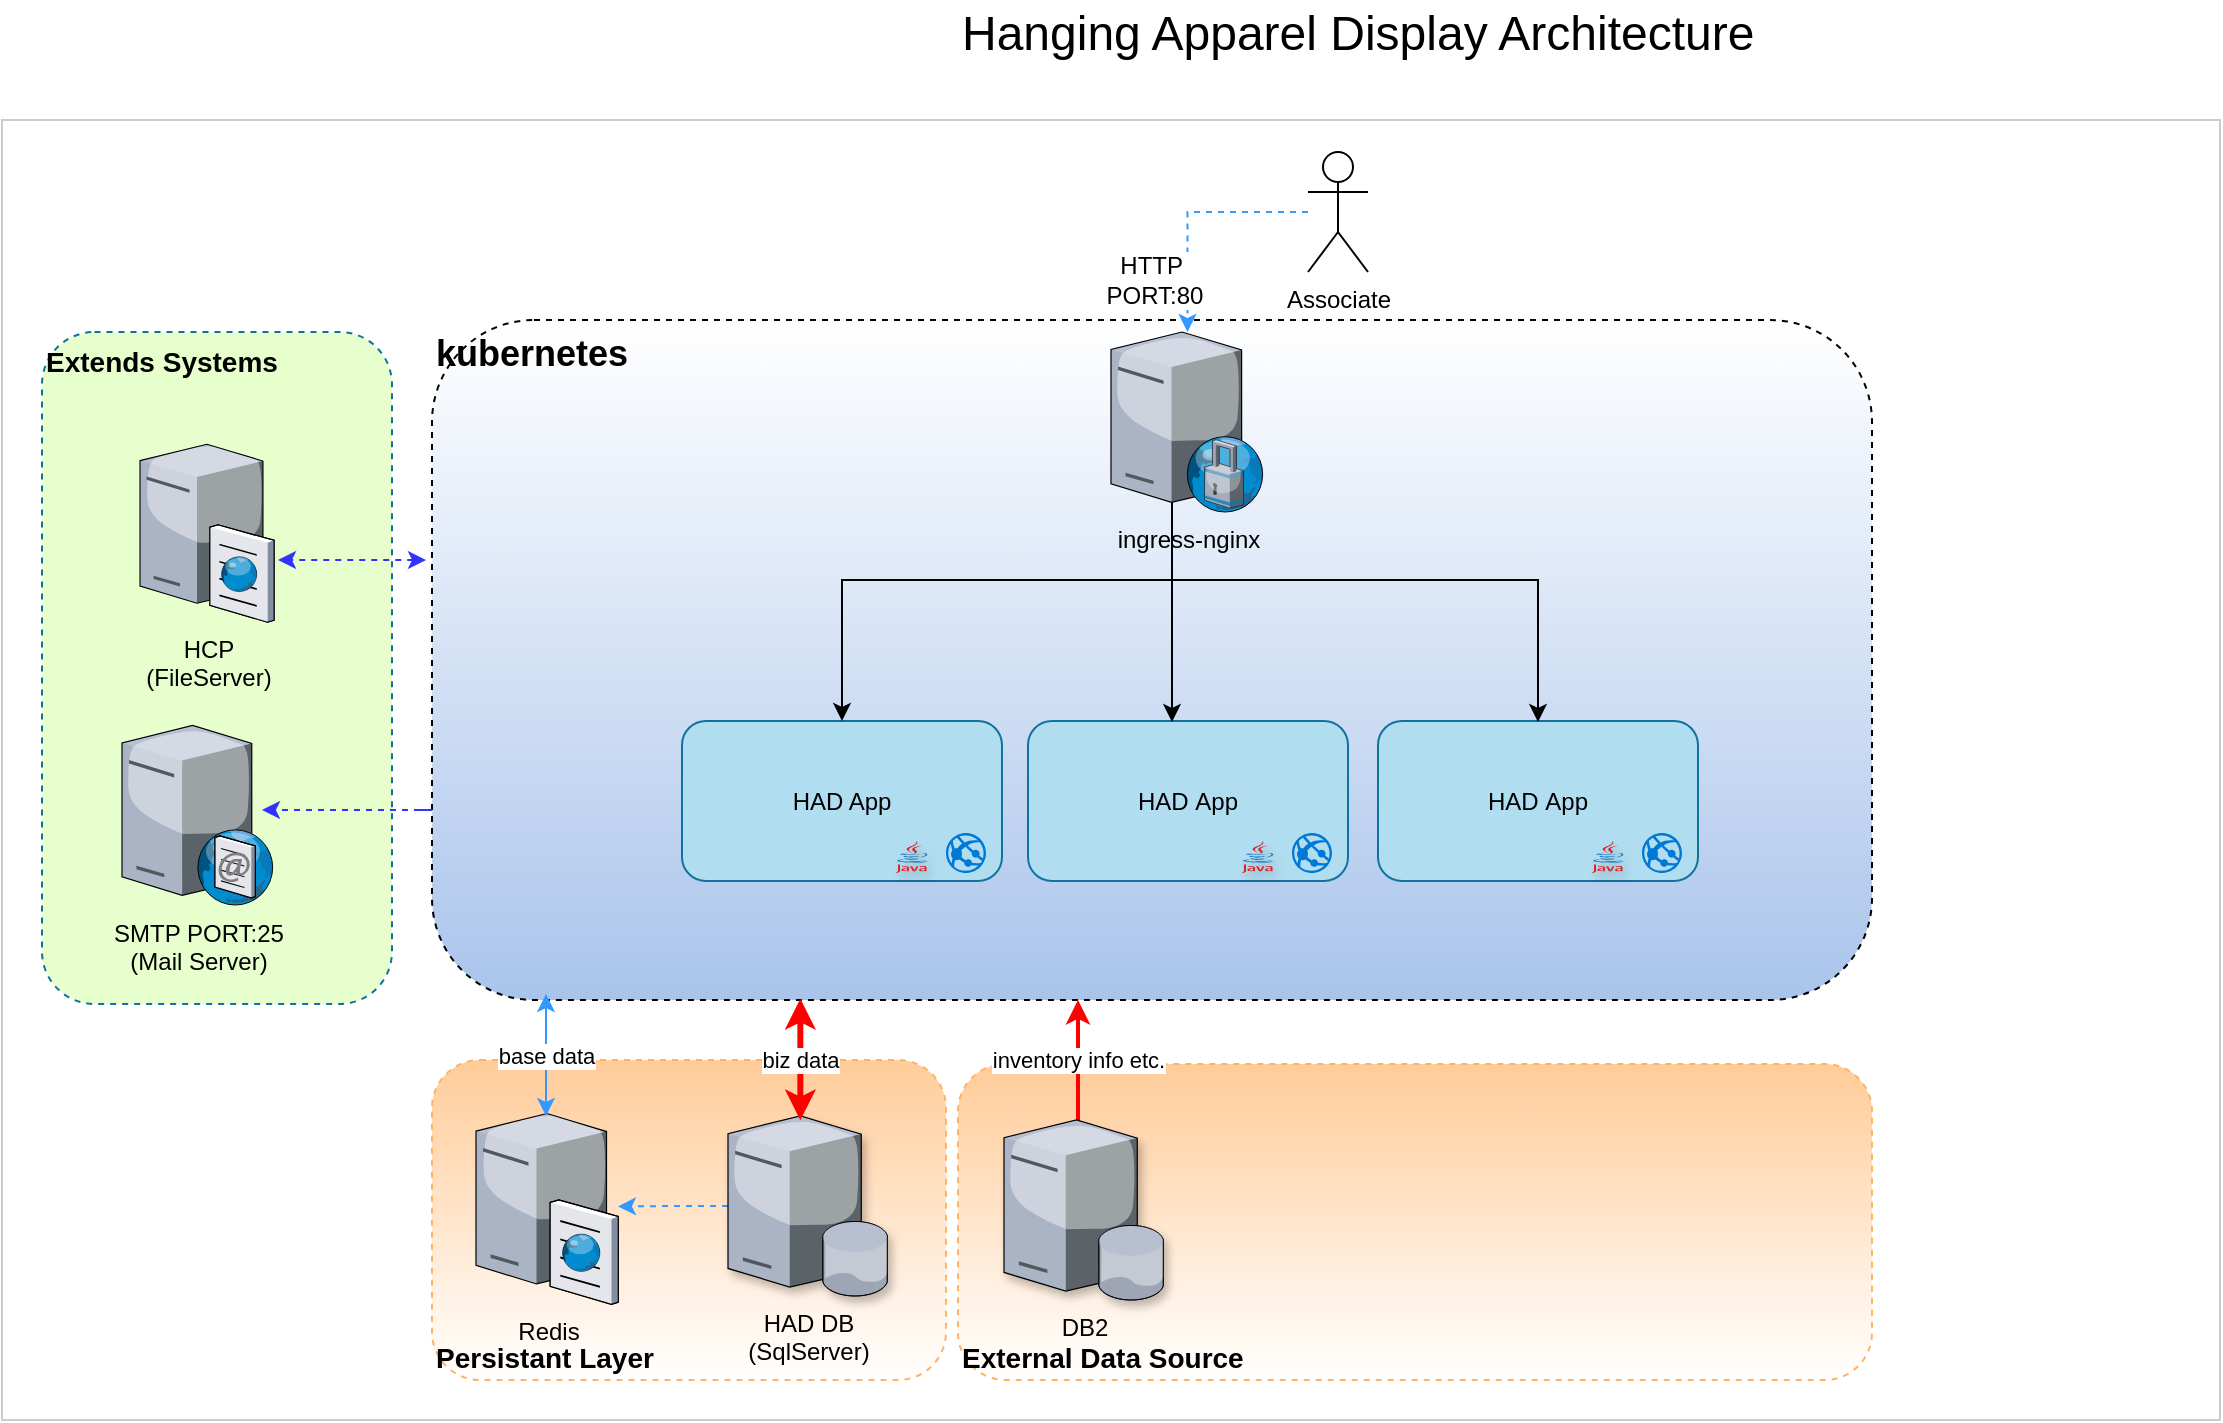 <mxfile version="13.3.9" type="github">
  <diagram id="dVByegJKZWzJp2mYK4US" name="HAD">
    <mxGraphModel dx="868" dy="450" grid="1" gridSize="10" guides="1" tooltips="1" connect="1" arrows="1" fold="1" page="1" pageScale="1" pageWidth="850" pageHeight="1100" math="0" shadow="0">
      <root>
        <mxCell id="0" />
        <mxCell id="1" parent="0" />
        <mxCell id="Fy3H6nG4b3iaLiIqb1eb-45" value="" style="rounded=0;whiteSpace=wrap;html=1;shadow=0;fillColor=none;gradientColor=#A9C4EB;fontSize=24;align=left;perimeterSpacing=3;strokeColor=#000000;opacity=20;" vertex="1" parent="1">
          <mxGeometry x="40" y="250" width="1109" height="650" as="geometry" />
        </mxCell>
        <mxCell id="Fy3H6nG4b3iaLiIqb1eb-46" value="&lt;div style=&quot;text-align: right&quot;&gt;&lt;b&gt;&lt;font style=&quot;font-size: 14px&quot;&gt;External Data Source&lt;/font&gt;&lt;/b&gt;&lt;/div&gt;" style="rounded=1;whiteSpace=wrap;html=1;align=left;strokeColor=#FFB366;fillColor=#FFCC99;shadow=0;fontSize=12;verticalAlign=bottom;dashed=1;gradientColor=#ffffff;" vertex="1" parent="1">
          <mxGeometry x="518" y="722" width="457" height="158" as="geometry" />
        </mxCell>
        <mxCell id="Fy3H6nG4b3iaLiIqb1eb-47" value="&lt;b&gt;&lt;font style=&quot;font-size: 14px&quot;&gt;Extends Systems&lt;/font&gt;&lt;/b&gt;" style="rounded=1;whiteSpace=wrap;html=1;align=left;strokeColor=#10739e;fillColor=#E6FFCC;shadow=0;fontSize=12;verticalAlign=top;dashed=1;" vertex="1" parent="1">
          <mxGeometry x="60" y="356" width="175" height="336" as="geometry" />
        </mxCell>
        <mxCell id="Fy3H6nG4b3iaLiIqb1eb-48" value="&lt;b&gt;&lt;font style=&quot;font-size: 14px&quot;&gt;Persistant Layer&lt;/font&gt;&lt;/b&gt;" style="rounded=1;whiteSpace=wrap;html=1;align=left;strokeColor=#FFB366;fillColor=#FFCC99;shadow=0;fontSize=12;verticalAlign=bottom;dashed=1;gradientColor=#ffffff;" vertex="1" parent="1">
          <mxGeometry x="255" y="720" width="257" height="160" as="geometry" />
        </mxCell>
        <mxCell id="Fy3H6nG4b3iaLiIqb1eb-49" value="&lt;div style=&quot;text-align: center; font-size: 18px;&quot;&gt;&lt;b style=&quot;font-size: 18px;&quot;&gt;kubernetes&lt;/b&gt;&lt;/div&gt;" style="rounded=1;whiteSpace=wrap;html=1;fillColor=#ffffff;gradientColor=#A9C4EB;align=left;verticalAlign=top;dashed=1;fontSize=18;" vertex="1" parent="1">
          <mxGeometry x="255" y="350" width="720" height="340" as="geometry" />
        </mxCell>
        <mxCell id="Fy3H6nG4b3iaLiIqb1eb-50" value="inventory info etc." style="edgeStyle=orthogonalEdgeStyle;rounded=0;orthogonalLoop=1;jettySize=auto;html=1;startArrow=none;startFill=0;endArrow=classic;endFill=1;strokeColor=#FF0000;strokeWidth=2;" edge="1" parent="1">
          <mxGeometry relative="1" as="geometry">
            <mxPoint x="578" y="750" as="sourcePoint" />
            <mxPoint x="578" y="690" as="targetPoint" />
            <Array as="points">
              <mxPoint x="578" y="710" />
              <mxPoint x="578" y="710" />
            </Array>
          </mxGeometry>
        </mxCell>
        <mxCell id="Fy3H6nG4b3iaLiIqb1eb-51" value="&lt;div&gt;DB2&lt;/div&gt;&lt;span id=&quot;transmark&quot; style=&quot;display: none ; width: 0px ; height: 0px&quot;&gt;&lt;/span&gt;&lt;span id=&quot;transmark&quot; style=&quot;display: none ; width: 0px ; height: 0px&quot;&gt;&lt;/span&gt;" style="verticalLabelPosition=bottom;aspect=fixed;html=1;verticalAlign=top;strokeColor=none;align=center;outlineConnect=0;shape=mxgraph.citrix.database_server;fillColor=#FFFFFF;gradientColor=#F3FFF2;shadow=1;" vertex="1" parent="1">
          <mxGeometry x="541" y="750" width="80" height="90" as="geometry" />
        </mxCell>
        <mxCell id="Fy3H6nG4b3iaLiIqb1eb-52" value="" style="group" vertex="1" connectable="0" parent="1">
          <mxGeometry x="380" y="550.5" width="160" height="80" as="geometry" />
        </mxCell>
        <mxCell id="Fy3H6nG4b3iaLiIqb1eb-53" value="&lt;span&gt;HAD App&lt;/span&gt;&lt;span&gt;&lt;br&gt;&lt;/span&gt;" style="rounded=1;whiteSpace=wrap;html=1;align=center;strokeColor=#10739e;fillColor=#b1ddf0;" vertex="1" parent="Fy3H6nG4b3iaLiIqb1eb-52">
          <mxGeometry width="160" height="80" as="geometry" />
        </mxCell>
        <mxCell id="Fy3H6nG4b3iaLiIqb1eb-54" value="" style="shadow=0;dashed=0;html=1;strokeColor=none;fillColor=#0079D6;labelPosition=center;verticalLabelPosition=bottom;verticalAlign=top;align=center;shape=mxgraph.azure.azure_website;" vertex="1" parent="Fy3H6nG4b3iaLiIqb1eb-52">
          <mxGeometry x="132" y="56" width="20" height="20" as="geometry" />
        </mxCell>
        <mxCell id="Fy3H6nG4b3iaLiIqb1eb-55" value="" style="dashed=0;outlineConnect=0;html=1;align=center;labelPosition=center;verticalLabelPosition=bottom;verticalAlign=top;shape=mxgraph.weblogos.java;shadow=1;fillColor=none;gradientColor=#ffffff;" vertex="1" parent="Fy3H6nG4b3iaLiIqb1eb-52">
          <mxGeometry x="107" y="60" width="16" height="16" as="geometry" />
        </mxCell>
        <mxCell id="Fy3H6nG4b3iaLiIqb1eb-56" value="" style="group" vertex="1" connectable="0" parent="1">
          <mxGeometry x="553" y="550.5" width="160" height="80" as="geometry" />
        </mxCell>
        <mxCell id="Fy3H6nG4b3iaLiIqb1eb-57" value="HAD&amp;nbsp;App&lt;span&gt;&lt;br&gt;&lt;/span&gt;" style="rounded=1;whiteSpace=wrap;html=1;align=center;strokeColor=#10739e;fillColor=#b1ddf0;" vertex="1" parent="Fy3H6nG4b3iaLiIqb1eb-56">
          <mxGeometry width="160" height="80" as="geometry" />
        </mxCell>
        <mxCell id="Fy3H6nG4b3iaLiIqb1eb-58" value="" style="shadow=0;dashed=0;html=1;strokeColor=none;fillColor=#0079D6;labelPosition=center;verticalLabelPosition=bottom;verticalAlign=top;align=center;shape=mxgraph.azure.azure_website;" vertex="1" parent="Fy3H6nG4b3iaLiIqb1eb-56">
          <mxGeometry x="132" y="56" width="20" height="20" as="geometry" />
        </mxCell>
        <mxCell id="Fy3H6nG4b3iaLiIqb1eb-59" value="" style="dashed=0;outlineConnect=0;html=1;align=center;labelPosition=center;verticalLabelPosition=bottom;verticalAlign=top;shape=mxgraph.weblogos.java;shadow=1;fillColor=none;gradientColor=#ffffff;" vertex="1" parent="Fy3H6nG4b3iaLiIqb1eb-56">
          <mxGeometry x="107" y="60" width="16" height="16" as="geometry" />
        </mxCell>
        <mxCell id="Fy3H6nG4b3iaLiIqb1eb-60" value="Hanging Apparel Display Architecture&lt;span id=&quot;transmark&quot; style=&quot;display: none ; width: 0px ; height: 0px&quot;&gt;&lt;/span&gt;&lt;span id=&quot;transmark&quot; style=&quot;display: none ; width: 0px ; height: 0px&quot;&gt;&lt;/span&gt;&lt;span id=&quot;transmark&quot; style=&quot;display: none ; width: 0px ; height: 0px&quot;&gt;&lt;/span&gt;" style="text;html=1;resizable=0;points=[];autosize=1;align=left;verticalAlign=top;spacingTop=-4;fontSize=24;" vertex="1" parent="1">
          <mxGeometry x="518" y="190" width="410" height="30" as="geometry" />
        </mxCell>
        <mxCell id="Fy3H6nG4b3iaLiIqb1eb-61" value="" style="group" vertex="1" connectable="0" parent="1">
          <mxGeometry x="728" y="550.5" width="160" height="80" as="geometry" />
        </mxCell>
        <mxCell id="Fy3H6nG4b3iaLiIqb1eb-62" value="HAD&amp;nbsp;App&lt;span&gt;&lt;br&gt;&lt;/span&gt;" style="rounded=1;whiteSpace=wrap;html=1;align=center;strokeColor=#10739e;fillColor=#b1ddf0;" vertex="1" parent="Fy3H6nG4b3iaLiIqb1eb-61">
          <mxGeometry width="160" height="80" as="geometry" />
        </mxCell>
        <mxCell id="Fy3H6nG4b3iaLiIqb1eb-63" value="" style="shadow=0;dashed=0;html=1;strokeColor=none;fillColor=#0079D6;labelPosition=center;verticalLabelPosition=bottom;verticalAlign=top;align=center;shape=mxgraph.azure.azure_website;" vertex="1" parent="Fy3H6nG4b3iaLiIqb1eb-61">
          <mxGeometry x="132" y="56" width="20" height="20" as="geometry" />
        </mxCell>
        <mxCell id="Fy3H6nG4b3iaLiIqb1eb-64" value="" style="dashed=0;outlineConnect=0;html=1;align=center;labelPosition=center;verticalLabelPosition=bottom;verticalAlign=top;shape=mxgraph.weblogos.java;shadow=1;fillColor=none;gradientColor=#ffffff;" vertex="1" parent="Fy3H6nG4b3iaLiIqb1eb-61">
          <mxGeometry x="107" y="60" width="16" height="16" as="geometry" />
        </mxCell>
        <mxCell id="Fy3H6nG4b3iaLiIqb1eb-65" value="SMTP PORT:25&lt;br&gt;(Mail Server)" style="verticalLabelPosition=bottom;aspect=fixed;html=1;verticalAlign=top;strokeColor=none;align=center;outlineConnect=0;shape=mxgraph.citrix.smtp_server;" vertex="1" parent="1">
          <mxGeometry x="100" y="550.5" width="76" height="92" as="geometry" />
        </mxCell>
        <mxCell id="Fy3H6nG4b3iaLiIqb1eb-66" style="edgeStyle=orthogonalEdgeStyle;rounded=0;orthogonalLoop=1;jettySize=auto;html=1;entryX=0.5;entryY=0;entryDx=0;entryDy=0;startArrow=none;startFill=0;endArrow=classic;endFill=1;strokeColor=#000000;strokeWidth=1;" edge="1" parent="1" source="Fy3H6nG4b3iaLiIqb1eb-69" target="Fy3H6nG4b3iaLiIqb1eb-53">
          <mxGeometry relative="1" as="geometry">
            <Array as="points">
              <mxPoint x="625" y="480" />
              <mxPoint x="460" y="480" />
            </Array>
          </mxGeometry>
        </mxCell>
        <mxCell id="Fy3H6nG4b3iaLiIqb1eb-67" style="edgeStyle=orthogonalEdgeStyle;rounded=0;orthogonalLoop=1;jettySize=auto;html=1;entryX=0.392;entryY=0.119;entryDx=0;entryDy=0;entryPerimeter=0;startArrow=none;startFill=0;endArrow=classic;endFill=1;strokeColor=#000000;strokeWidth=1;" edge="1" parent="1">
          <mxGeometry relative="1" as="geometry">
            <mxPoint x="625" y="437" as="sourcePoint" />
            <mxPoint x="625" y="551" as="targetPoint" />
          </mxGeometry>
        </mxCell>
        <mxCell id="Fy3H6nG4b3iaLiIqb1eb-68" style="edgeStyle=orthogonalEdgeStyle;rounded=0;orthogonalLoop=1;jettySize=auto;html=1;entryX=0.5;entryY=0;entryDx=0;entryDy=0;startArrow=none;startFill=0;endArrow=classic;endFill=1;strokeColor=#000000;strokeWidth=1;" edge="1" parent="1" source="Fy3H6nG4b3iaLiIqb1eb-69">
          <mxGeometry relative="1" as="geometry">
            <mxPoint x="616" y="446" as="sourcePoint" />
            <mxPoint x="808" y="551" as="targetPoint" />
            <Array as="points">
              <mxPoint x="625" y="480" />
              <mxPoint x="808" y="480" />
            </Array>
          </mxGeometry>
        </mxCell>
        <mxCell id="Fy3H6nG4b3iaLiIqb1eb-69" value="ingress-nginx" style="verticalLabelPosition=bottom;aspect=fixed;html=1;verticalAlign=top;strokeColor=none;align=center;outlineConnect=0;shape=mxgraph.citrix.proxy_server;" vertex="1" parent="1">
          <mxGeometry x="594.5" y="356" width="76.5" height="90" as="geometry" />
        </mxCell>
        <mxCell id="Fy3H6nG4b3iaLiIqb1eb-70" style="edgeStyle=orthogonalEdgeStyle;rounded=0;orthogonalLoop=1;jettySize=auto;html=1;strokeColor=#3333FF;fillColor=#FF3333;dashed=1;" edge="1" parent="1">
          <mxGeometry relative="1" as="geometry">
            <mxPoint x="249" y="595" as="sourcePoint" />
            <mxPoint x="170" y="595" as="targetPoint" />
            <Array as="points">
              <mxPoint x="255" y="595" />
            </Array>
          </mxGeometry>
        </mxCell>
        <mxCell id="Fy3H6nG4b3iaLiIqb1eb-71" style="edgeStyle=orthogonalEdgeStyle;rounded=0;orthogonalLoop=1;jettySize=auto;html=1;startArrow=none;startFill=0;endArrow=classic;endFill=1;strokeColor=#3399FF;dashed=1;" edge="1" parent="1" source="Fy3H6nG4b3iaLiIqb1eb-73" target="Fy3H6nG4b3iaLiIqb1eb-69">
          <mxGeometry relative="1" as="geometry" />
        </mxCell>
        <mxCell id="Fy3H6nG4b3iaLiIqb1eb-72" value="HTTP&amp;nbsp;&lt;br&gt;PORT:80" style="text;html=1;resizable=0;points=[];align=center;verticalAlign=middle;labelBackgroundColor=#ffffff;" vertex="1" connectable="0" parent="Fy3H6nG4b3iaLiIqb1eb-71">
          <mxGeometry y="17" relative="1" as="geometry">
            <mxPoint x="-17" y="17" as="offset" />
          </mxGeometry>
        </mxCell>
        <mxCell id="Fy3H6nG4b3iaLiIqb1eb-73" value="Associate" style="shape=umlActor;verticalLabelPosition=bottom;labelBackgroundColor=#ffffff;verticalAlign=top;html=1;outlineConnect=0;" vertex="1" parent="1">
          <mxGeometry x="693" y="266" width="30" height="60" as="geometry" />
        </mxCell>
        <mxCell id="Fy3H6nG4b3iaLiIqb1eb-74" style="edgeStyle=orthogonalEdgeStyle;rounded=0;orthogonalLoop=1;jettySize=auto;html=1;dashed=1;startArrow=none;startFill=0;endArrow=classic;endFill=1;strokeColor=#3399FF;strokeWidth=1;" edge="1" parent="1" source="Fy3H6nG4b3iaLiIqb1eb-75" target="Fy3H6nG4b3iaLiIqb1eb-77">
          <mxGeometry relative="1" as="geometry" />
        </mxCell>
        <mxCell id="Fy3H6nG4b3iaLiIqb1eb-75" value="&lt;div&gt;HAD DB&lt;/div&gt;&lt;div&gt;(SqlServer)&lt;/div&gt;&lt;span id=&quot;transmark&quot; style=&quot;display: none ; width: 0px ; height: 0px&quot;&gt;&lt;/span&gt;&lt;span id=&quot;transmark&quot; style=&quot;display: none ; width: 0px ; height: 0px&quot;&gt;&lt;/span&gt;" style="verticalLabelPosition=bottom;aspect=fixed;html=1;verticalAlign=top;strokeColor=none;align=center;outlineConnect=0;shape=mxgraph.citrix.database_server;fillColor=#FFFFFF;gradientColor=#F3FFF2;shadow=1;" vertex="1" parent="1">
          <mxGeometry x="403" y="748" width="80" height="90" as="geometry" />
        </mxCell>
        <mxCell id="Fy3H6nG4b3iaLiIqb1eb-76" value="biz data" style="endArrow=classic;html=1;shadow=0;rounded=0;strokeColor=#FF0000;jumpStyle=arc;jumpSize=8;edgeStyle=orthogonalEdgeStyle;startArrow=classic;startFill=1;strokeWidth=3;exitX=0.574;exitY=1.005;exitDx=0;exitDy=0;exitPerimeter=0;" edge="1" parent="1">
          <mxGeometry width="50" height="50" relative="1" as="geometry">
            <mxPoint x="439.167" y="689.333" as="sourcePoint" />
            <mxPoint x="439.167" y="750.167" as="targetPoint" />
            <Array as="points">
              <mxPoint x="439" y="728" />
              <mxPoint x="439" y="728" />
            </Array>
          </mxGeometry>
        </mxCell>
        <mxCell id="Fy3H6nG4b3iaLiIqb1eb-77" value="&lt;div style=&quot;text-align: right&quot;&gt;&lt;span&gt;Redis&lt;/span&gt;&lt;/div&gt;" style="verticalLabelPosition=bottom;aspect=fixed;html=1;verticalAlign=top;strokeColor=none;align=center;outlineConnect=0;shape=mxgraph.citrix.cache_server;" vertex="1" parent="1">
          <mxGeometry x="277" y="744.5" width="71" height="97.5" as="geometry" />
        </mxCell>
        <mxCell id="Fy3H6nG4b3iaLiIqb1eb-78" value="base data" style="endArrow=classic;html=1;shadow=0;rounded=0;strokeColor=#3399FF;jumpStyle=arc;jumpSize=8;edgeStyle=orthogonalEdgeStyle;startArrow=classic;startFill=1;strokeWidth=1;exitX=0.574;exitY=1.005;exitDx=0;exitDy=0;exitPerimeter=0;" edge="1" parent="1">
          <mxGeometry width="50" height="50" relative="1" as="geometry">
            <mxPoint x="312" y="687" as="sourcePoint" />
            <mxPoint x="312" y="748" as="targetPoint" />
            <Array as="points">
              <mxPoint x="312" y="708" />
              <mxPoint x="312" y="708" />
            </Array>
          </mxGeometry>
        </mxCell>
        <mxCell id="Fy3H6nG4b3iaLiIqb1eb-79" value="HCP&lt;br&gt;(FileServer)&lt;br&gt;" style="verticalLabelPosition=bottom;aspect=fixed;html=1;verticalAlign=top;strokeColor=none;align=center;outlineConnect=0;shape=mxgraph.citrix.ftp_server;fillColor=#FFFFFF;gradientColor=#F3FFF2;" vertex="1" parent="1">
          <mxGeometry x="109" y="410" width="67" height="91" as="geometry" />
        </mxCell>
        <mxCell id="Fy3H6nG4b3iaLiIqb1eb-80" style="edgeStyle=orthogonalEdgeStyle;rounded=0;orthogonalLoop=1;jettySize=auto;html=1;strokeColor=#3333FF;fillColor=#FF3333;dashed=1;startArrow=classic;startFill=1;" edge="1" parent="1">
          <mxGeometry relative="1" as="geometry">
            <mxPoint x="252" y="470" as="sourcePoint" />
            <mxPoint x="178" y="470" as="targetPoint" />
            <Array as="points">
              <mxPoint x="232" y="470" />
              <mxPoint x="232" y="470" />
            </Array>
          </mxGeometry>
        </mxCell>
      </root>
    </mxGraphModel>
  </diagram>
</mxfile>
